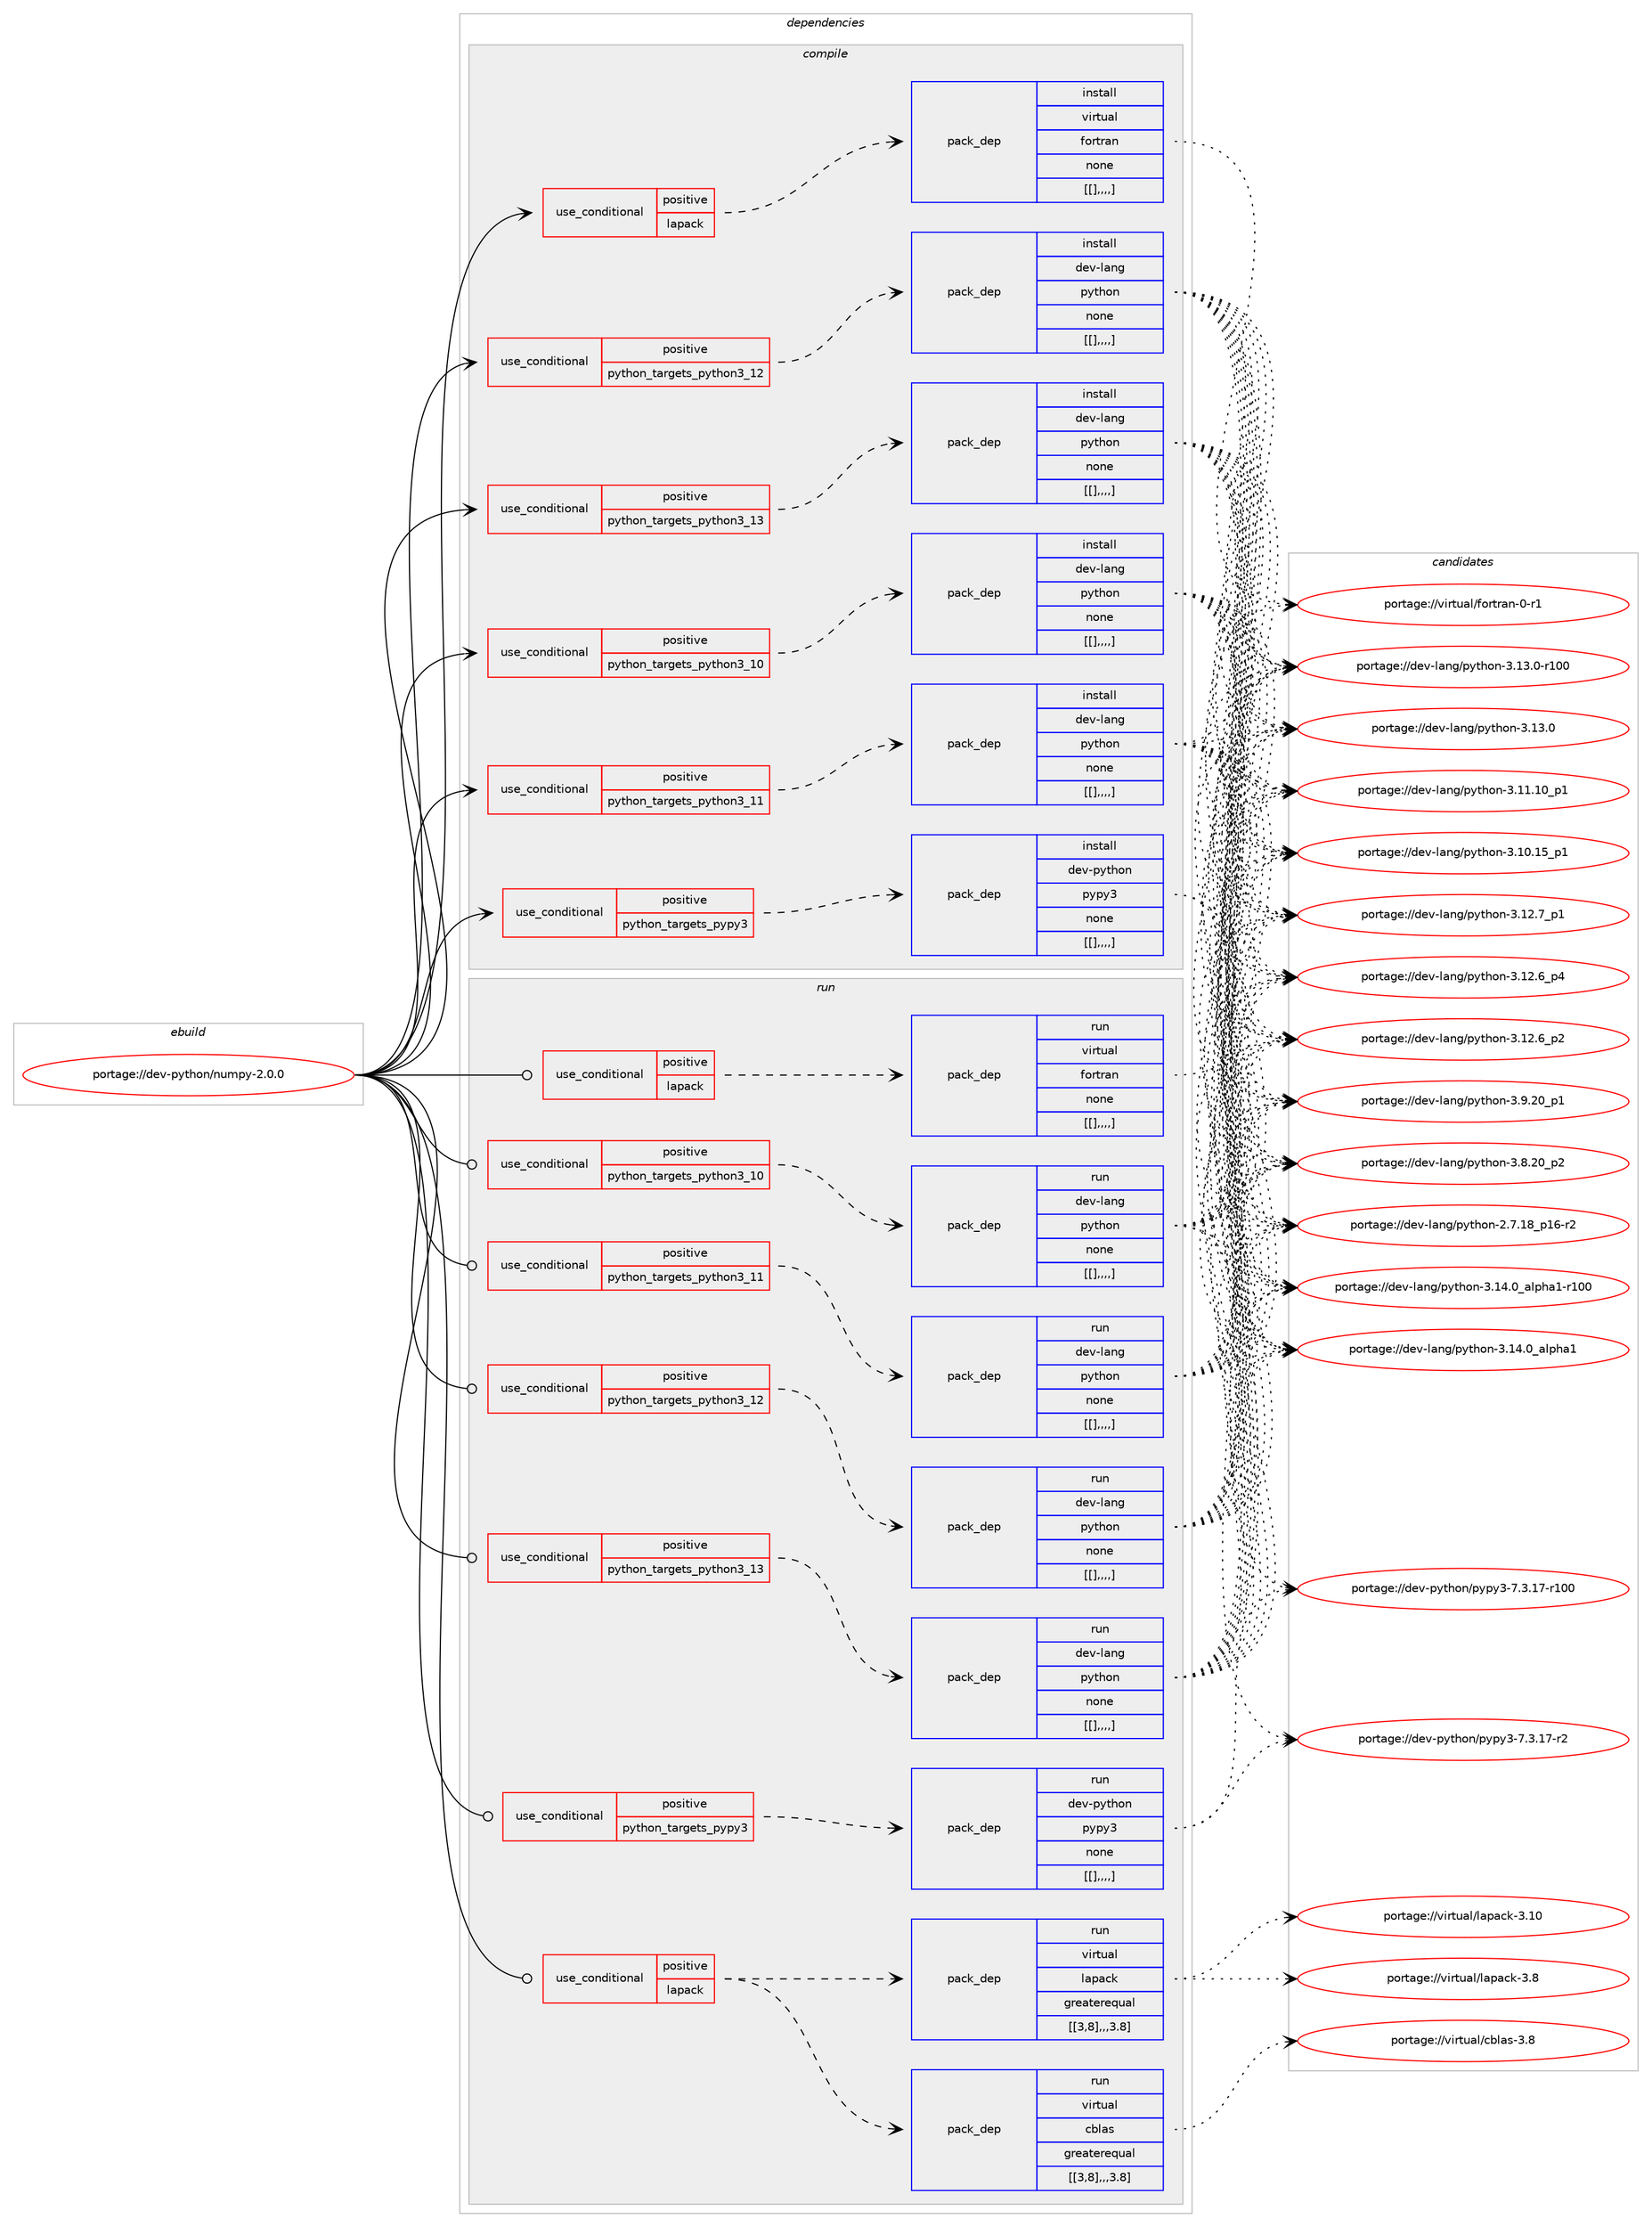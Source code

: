 digraph prolog {

# *************
# Graph options
# *************

newrank=true;
concentrate=true;
compound=true;
graph [rankdir=LR,fontname=Helvetica,fontsize=10,ranksep=1.5];#, ranksep=2.5, nodesep=0.2];
edge  [arrowhead=vee];
node  [fontname=Helvetica,fontsize=10];

# **********
# The ebuild
# **********

subgraph cluster_leftcol {
color=gray;
label=<<i>ebuild</i>>;
id [label="portage://dev-python/numpy-2.0.0", color=red, width=4, href="../dev-python/numpy-2.0.0.svg"];
}

# ****************
# The dependencies
# ****************

subgraph cluster_midcol {
color=gray;
label=<<i>dependencies</i>>;
subgraph cluster_compile {
fillcolor="#eeeeee";
style=filled;
label=<<i>compile</i>>;
subgraph cond37728 {
dependency158651 [label=<<TABLE BORDER="0" CELLBORDER="1" CELLSPACING="0" CELLPADDING="4"><TR><TD ROWSPAN="3" CELLPADDING="10">use_conditional</TD></TR><TR><TD>positive</TD></TR><TR><TD>lapack</TD></TR></TABLE>>, shape=none, color=red];
subgraph pack119614 {
dependency158653 [label=<<TABLE BORDER="0" CELLBORDER="1" CELLSPACING="0" CELLPADDING="4" WIDTH="220"><TR><TD ROWSPAN="6" CELLPADDING="30">pack_dep</TD></TR><TR><TD WIDTH="110">install</TD></TR><TR><TD>virtual</TD></TR><TR><TD>fortran</TD></TR><TR><TD>none</TD></TR><TR><TD>[[],,,,]</TD></TR></TABLE>>, shape=none, color=blue];
}
dependency158651:e -> dependency158653:w [weight=20,style="dashed",arrowhead="vee"];
}
id:e -> dependency158651:w [weight=20,style="solid",arrowhead="vee"];
subgraph cond37733 {
dependency158657 [label=<<TABLE BORDER="0" CELLBORDER="1" CELLSPACING="0" CELLPADDING="4"><TR><TD ROWSPAN="3" CELLPADDING="10">use_conditional</TD></TR><TR><TD>positive</TD></TR><TR><TD>python_targets_pypy3</TD></TR></TABLE>>, shape=none, color=red];
subgraph pack119637 {
dependency158731 [label=<<TABLE BORDER="0" CELLBORDER="1" CELLSPACING="0" CELLPADDING="4" WIDTH="220"><TR><TD ROWSPAN="6" CELLPADDING="30">pack_dep</TD></TR><TR><TD WIDTH="110">install</TD></TR><TR><TD>dev-python</TD></TR><TR><TD>pypy3</TD></TR><TR><TD>none</TD></TR><TR><TD>[[],,,,]</TD></TR></TABLE>>, shape=none, color=blue];
}
dependency158657:e -> dependency158731:w [weight=20,style="dashed",arrowhead="vee"];
}
id:e -> dependency158657:w [weight=20,style="solid",arrowhead="vee"];
subgraph cond37769 {
dependency158774 [label=<<TABLE BORDER="0" CELLBORDER="1" CELLSPACING="0" CELLPADDING="4"><TR><TD ROWSPAN="3" CELLPADDING="10">use_conditional</TD></TR><TR><TD>positive</TD></TR><TR><TD>python_targets_python3_10</TD></TR></TABLE>>, shape=none, color=red];
subgraph pack119705 {
dependency158824 [label=<<TABLE BORDER="0" CELLBORDER="1" CELLSPACING="0" CELLPADDING="4" WIDTH="220"><TR><TD ROWSPAN="6" CELLPADDING="30">pack_dep</TD></TR><TR><TD WIDTH="110">install</TD></TR><TR><TD>dev-lang</TD></TR><TR><TD>python</TD></TR><TR><TD>none</TD></TR><TR><TD>[[],,,,]</TD></TR></TABLE>>, shape=none, color=blue];
}
dependency158774:e -> dependency158824:w [weight=20,style="dashed",arrowhead="vee"];
}
id:e -> dependency158774:w [weight=20,style="solid",arrowhead="vee"];
subgraph cond37800 {
dependency158956 [label=<<TABLE BORDER="0" CELLBORDER="1" CELLSPACING="0" CELLPADDING="4"><TR><TD ROWSPAN="3" CELLPADDING="10">use_conditional</TD></TR><TR><TD>positive</TD></TR><TR><TD>python_targets_python3_11</TD></TR></TABLE>>, shape=none, color=red];
subgraph pack119818 {
dependency158985 [label=<<TABLE BORDER="0" CELLBORDER="1" CELLSPACING="0" CELLPADDING="4" WIDTH="220"><TR><TD ROWSPAN="6" CELLPADDING="30">pack_dep</TD></TR><TR><TD WIDTH="110">install</TD></TR><TR><TD>dev-lang</TD></TR><TR><TD>python</TD></TR><TR><TD>none</TD></TR><TR><TD>[[],,,,]</TD></TR></TABLE>>, shape=none, color=blue];
}
dependency158956:e -> dependency158985:w [weight=20,style="dashed",arrowhead="vee"];
}
id:e -> dependency158956:w [weight=20,style="solid",arrowhead="vee"];
subgraph cond37875 {
dependency159062 [label=<<TABLE BORDER="0" CELLBORDER="1" CELLSPACING="0" CELLPADDING="4"><TR><TD ROWSPAN="3" CELLPADDING="10">use_conditional</TD></TR><TR><TD>positive</TD></TR><TR><TD>python_targets_python3_12</TD></TR></TABLE>>, shape=none, color=red];
subgraph pack119909 {
dependency159125 [label=<<TABLE BORDER="0" CELLBORDER="1" CELLSPACING="0" CELLPADDING="4" WIDTH="220"><TR><TD ROWSPAN="6" CELLPADDING="30">pack_dep</TD></TR><TR><TD WIDTH="110">install</TD></TR><TR><TD>dev-lang</TD></TR><TR><TD>python</TD></TR><TR><TD>none</TD></TR><TR><TD>[[],,,,]</TD></TR></TABLE>>, shape=none, color=blue];
}
dependency159062:e -> dependency159125:w [weight=20,style="dashed",arrowhead="vee"];
}
id:e -> dependency159062:w [weight=20,style="solid",arrowhead="vee"];
subgraph cond37912 {
dependency159132 [label=<<TABLE BORDER="0" CELLBORDER="1" CELLSPACING="0" CELLPADDING="4"><TR><TD ROWSPAN="3" CELLPADDING="10">use_conditional</TD></TR><TR><TD>positive</TD></TR><TR><TD>python_targets_python3_13</TD></TR></TABLE>>, shape=none, color=red];
subgraph pack119916 {
dependency159133 [label=<<TABLE BORDER="0" CELLBORDER="1" CELLSPACING="0" CELLPADDING="4" WIDTH="220"><TR><TD ROWSPAN="6" CELLPADDING="30">pack_dep</TD></TR><TR><TD WIDTH="110">install</TD></TR><TR><TD>dev-lang</TD></TR><TR><TD>python</TD></TR><TR><TD>none</TD></TR><TR><TD>[[],,,,]</TD></TR></TABLE>>, shape=none, color=blue];
}
dependency159132:e -> dependency159133:w [weight=20,style="dashed",arrowhead="vee"];
}
id:e -> dependency159132:w [weight=20,style="solid",arrowhead="vee"];
}
subgraph cluster_compileandrun {
fillcolor="#eeeeee";
style=filled;
label=<<i>compile and run</i>>;
}
subgraph cluster_run {
fillcolor="#eeeeee";
style=filled;
label=<<i>run</i>>;
subgraph cond37915 {
dependency159156 [label=<<TABLE BORDER="0" CELLBORDER="1" CELLSPACING="0" CELLPADDING="4"><TR><TD ROWSPAN="3" CELLPADDING="10">use_conditional</TD></TR><TR><TD>positive</TD></TR><TR><TD>lapack</TD></TR></TABLE>>, shape=none, color=red];
subgraph pack119958 {
dependency159214 [label=<<TABLE BORDER="0" CELLBORDER="1" CELLSPACING="0" CELLPADDING="4" WIDTH="220"><TR><TD ROWSPAN="6" CELLPADDING="30">pack_dep</TD></TR><TR><TD WIDTH="110">run</TD></TR><TR><TD>virtual</TD></TR><TR><TD>cblas</TD></TR><TR><TD>greaterequal</TD></TR><TR><TD>[[3,8],,,3.8]</TD></TR></TABLE>>, shape=none, color=blue];
}
dependency159156:e -> dependency159214:w [weight=20,style="dashed",arrowhead="vee"];
subgraph pack119970 {
dependency159217 [label=<<TABLE BORDER="0" CELLBORDER="1" CELLSPACING="0" CELLPADDING="4" WIDTH="220"><TR><TD ROWSPAN="6" CELLPADDING="30">pack_dep</TD></TR><TR><TD WIDTH="110">run</TD></TR><TR><TD>virtual</TD></TR><TR><TD>lapack</TD></TR><TR><TD>greaterequal</TD></TR><TR><TD>[[3,8],,,3.8]</TD></TR></TABLE>>, shape=none, color=blue];
}
dependency159156:e -> dependency159217:w [weight=20,style="dashed",arrowhead="vee"];
}
id:e -> dependency159156:w [weight=20,style="solid",arrowhead="odot"];
subgraph cond37944 {
dependency159268 [label=<<TABLE BORDER="0" CELLBORDER="1" CELLSPACING="0" CELLPADDING="4"><TR><TD ROWSPAN="3" CELLPADDING="10">use_conditional</TD></TR><TR><TD>positive</TD></TR><TR><TD>lapack</TD></TR></TABLE>>, shape=none, color=red];
subgraph pack120003 {
dependency159283 [label=<<TABLE BORDER="0" CELLBORDER="1" CELLSPACING="0" CELLPADDING="4" WIDTH="220"><TR><TD ROWSPAN="6" CELLPADDING="30">pack_dep</TD></TR><TR><TD WIDTH="110">run</TD></TR><TR><TD>virtual</TD></TR><TR><TD>fortran</TD></TR><TR><TD>none</TD></TR><TR><TD>[[],,,,]</TD></TR></TABLE>>, shape=none, color=blue];
}
dependency159268:e -> dependency159283:w [weight=20,style="dashed",arrowhead="vee"];
}
id:e -> dependency159268:w [weight=20,style="solid",arrowhead="odot"];
subgraph cond37959 {
dependency159301 [label=<<TABLE BORDER="0" CELLBORDER="1" CELLSPACING="0" CELLPADDING="4"><TR><TD ROWSPAN="3" CELLPADDING="10">use_conditional</TD></TR><TR><TD>positive</TD></TR><TR><TD>python_targets_pypy3</TD></TR></TABLE>>, shape=none, color=red];
subgraph pack120045 {
dependency159347 [label=<<TABLE BORDER="0" CELLBORDER="1" CELLSPACING="0" CELLPADDING="4" WIDTH="220"><TR><TD ROWSPAN="6" CELLPADDING="30">pack_dep</TD></TR><TR><TD WIDTH="110">run</TD></TR><TR><TD>dev-python</TD></TR><TR><TD>pypy3</TD></TR><TR><TD>none</TD></TR><TR><TD>[[],,,,]</TD></TR></TABLE>>, shape=none, color=blue];
}
dependency159301:e -> dependency159347:w [weight=20,style="dashed",arrowhead="vee"];
}
id:e -> dependency159301:w [weight=20,style="solid",arrowhead="odot"];
subgraph cond37982 {
dependency159364 [label=<<TABLE BORDER="0" CELLBORDER="1" CELLSPACING="0" CELLPADDING="4"><TR><TD ROWSPAN="3" CELLPADDING="10">use_conditional</TD></TR><TR><TD>positive</TD></TR><TR><TD>python_targets_python3_10</TD></TR></TABLE>>, shape=none, color=red];
subgraph pack120065 {
dependency159395 [label=<<TABLE BORDER="0" CELLBORDER="1" CELLSPACING="0" CELLPADDING="4" WIDTH="220"><TR><TD ROWSPAN="6" CELLPADDING="30">pack_dep</TD></TR><TR><TD WIDTH="110">run</TD></TR><TR><TD>dev-lang</TD></TR><TR><TD>python</TD></TR><TR><TD>none</TD></TR><TR><TD>[[],,,,]</TD></TR></TABLE>>, shape=none, color=blue];
}
dependency159364:e -> dependency159395:w [weight=20,style="dashed",arrowhead="vee"];
}
id:e -> dependency159364:w [weight=20,style="solid",arrowhead="odot"];
subgraph cond38001 {
dependency159438 [label=<<TABLE BORDER="0" CELLBORDER="1" CELLSPACING="0" CELLPADDING="4"><TR><TD ROWSPAN="3" CELLPADDING="10">use_conditional</TD></TR><TR><TD>positive</TD></TR><TR><TD>python_targets_python3_11</TD></TR></TABLE>>, shape=none, color=red];
subgraph pack120107 {
dependency159494 [label=<<TABLE BORDER="0" CELLBORDER="1" CELLSPACING="0" CELLPADDING="4" WIDTH="220"><TR><TD ROWSPAN="6" CELLPADDING="30">pack_dep</TD></TR><TR><TD WIDTH="110">run</TD></TR><TR><TD>dev-lang</TD></TR><TR><TD>python</TD></TR><TR><TD>none</TD></TR><TR><TD>[[],,,,]</TD></TR></TABLE>>, shape=none, color=blue];
}
dependency159438:e -> dependency159494:w [weight=20,style="dashed",arrowhead="vee"];
}
id:e -> dependency159438:w [weight=20,style="solid",arrowhead="odot"];
subgraph cond38043 {
dependency159505 [label=<<TABLE BORDER="0" CELLBORDER="1" CELLSPACING="0" CELLPADDING="4"><TR><TD ROWSPAN="3" CELLPADDING="10">use_conditional</TD></TR><TR><TD>positive</TD></TR><TR><TD>python_targets_python3_12</TD></TR></TABLE>>, shape=none, color=red];
subgraph pack120165 {
dependency159533 [label=<<TABLE BORDER="0" CELLBORDER="1" CELLSPACING="0" CELLPADDING="4" WIDTH="220"><TR><TD ROWSPAN="6" CELLPADDING="30">pack_dep</TD></TR><TR><TD WIDTH="110">run</TD></TR><TR><TD>dev-lang</TD></TR><TR><TD>python</TD></TR><TR><TD>none</TD></TR><TR><TD>[[],,,,]</TD></TR></TABLE>>, shape=none, color=blue];
}
dependency159505:e -> dependency159533:w [weight=20,style="dashed",arrowhead="vee"];
}
id:e -> dependency159505:w [weight=20,style="solid",arrowhead="odot"];
subgraph cond38061 {
dependency159546 [label=<<TABLE BORDER="0" CELLBORDER="1" CELLSPACING="0" CELLPADDING="4"><TR><TD ROWSPAN="3" CELLPADDING="10">use_conditional</TD></TR><TR><TD>positive</TD></TR><TR><TD>python_targets_python3_13</TD></TR></TABLE>>, shape=none, color=red];
subgraph pack120195 {
dependency159582 [label=<<TABLE BORDER="0" CELLBORDER="1" CELLSPACING="0" CELLPADDING="4" WIDTH="220"><TR><TD ROWSPAN="6" CELLPADDING="30">pack_dep</TD></TR><TR><TD WIDTH="110">run</TD></TR><TR><TD>dev-lang</TD></TR><TR><TD>python</TD></TR><TR><TD>none</TD></TR><TR><TD>[[],,,,]</TD></TR></TABLE>>, shape=none, color=blue];
}
dependency159546:e -> dependency159582:w [weight=20,style="dashed",arrowhead="vee"];
}
id:e -> dependency159546:w [weight=20,style="solid",arrowhead="odot"];
}
}

# **************
# The candidates
# **************

subgraph cluster_choices {
rank=same;
color=gray;
label=<<i>candidates</i>>;

subgraph choice119872 {
color=black;
nodesep=1;
choice11810511411611797108471021111141161149711045484511449 [label="portage://virtual/fortran-0-r1", color=red, width=4,href="../virtual/fortran-0-r1.svg"];
dependency158653:e -> choice11810511411611797108471021111141161149711045484511449:w [style=dotted,weight="100"];
}
subgraph choice119896 {
color=black;
nodesep=1;
choice100101118451121211161041111104711212111212151455546514649554511450 [label="portage://dev-python/pypy3-7.3.17-r2", color=red, width=4,href="../dev-python/pypy3-7.3.17-r2.svg"];
choice1001011184511212111610411111047112121112121514555465146495545114494848 [label="portage://dev-python/pypy3-7.3.17-r100", color=red, width=4,href="../dev-python/pypy3-7.3.17-r100.svg"];
dependency158731:e -> choice100101118451121211161041111104711212111212151455546514649554511450:w [style=dotted,weight="100"];
dependency158731:e -> choice1001011184511212111610411111047112121112121514555465146495545114494848:w [style=dotted,weight="100"];
}
subgraph choice119909 {
color=black;
nodesep=1;
choice100101118451089711010347112121116104111110455146495246489597108112104974945114494848 [label="portage://dev-lang/python-3.14.0_alpha1-r100", color=red, width=4,href="../dev-lang/python-3.14.0_alpha1-r100.svg"];
choice1001011184510897110103471121211161041111104551464952464895971081121049749 [label="portage://dev-lang/python-3.14.0_alpha1", color=red, width=4,href="../dev-lang/python-3.14.0_alpha1.svg"];
choice1001011184510897110103471121211161041111104551464951464845114494848 [label="portage://dev-lang/python-3.13.0-r100", color=red, width=4,href="../dev-lang/python-3.13.0-r100.svg"];
choice10010111845108971101034711212111610411111045514649514648 [label="portage://dev-lang/python-3.13.0", color=red, width=4,href="../dev-lang/python-3.13.0.svg"];
choice100101118451089711010347112121116104111110455146495046559511249 [label="portage://dev-lang/python-3.12.7_p1", color=red, width=4,href="../dev-lang/python-3.12.7_p1.svg"];
choice100101118451089711010347112121116104111110455146495046549511252 [label="portage://dev-lang/python-3.12.6_p4", color=red, width=4,href="../dev-lang/python-3.12.6_p4.svg"];
choice100101118451089711010347112121116104111110455146495046549511250 [label="portage://dev-lang/python-3.12.6_p2", color=red, width=4,href="../dev-lang/python-3.12.6_p2.svg"];
choice10010111845108971101034711212111610411111045514649494649489511249 [label="portage://dev-lang/python-3.11.10_p1", color=red, width=4,href="../dev-lang/python-3.11.10_p1.svg"];
choice10010111845108971101034711212111610411111045514649484649539511249 [label="portage://dev-lang/python-3.10.15_p1", color=red, width=4,href="../dev-lang/python-3.10.15_p1.svg"];
choice100101118451089711010347112121116104111110455146574650489511249 [label="portage://dev-lang/python-3.9.20_p1", color=red, width=4,href="../dev-lang/python-3.9.20_p1.svg"];
choice100101118451089711010347112121116104111110455146564650489511250 [label="portage://dev-lang/python-3.8.20_p2", color=red, width=4,href="../dev-lang/python-3.8.20_p2.svg"];
choice100101118451089711010347112121116104111110455046554649569511249544511450 [label="portage://dev-lang/python-2.7.18_p16-r2", color=red, width=4,href="../dev-lang/python-2.7.18_p16-r2.svg"];
dependency158824:e -> choice100101118451089711010347112121116104111110455146495246489597108112104974945114494848:w [style=dotted,weight="100"];
dependency158824:e -> choice1001011184510897110103471121211161041111104551464952464895971081121049749:w [style=dotted,weight="100"];
dependency158824:e -> choice1001011184510897110103471121211161041111104551464951464845114494848:w [style=dotted,weight="100"];
dependency158824:e -> choice10010111845108971101034711212111610411111045514649514648:w [style=dotted,weight="100"];
dependency158824:e -> choice100101118451089711010347112121116104111110455146495046559511249:w [style=dotted,weight="100"];
dependency158824:e -> choice100101118451089711010347112121116104111110455146495046549511252:w [style=dotted,weight="100"];
dependency158824:e -> choice100101118451089711010347112121116104111110455146495046549511250:w [style=dotted,weight="100"];
dependency158824:e -> choice10010111845108971101034711212111610411111045514649494649489511249:w [style=dotted,weight="100"];
dependency158824:e -> choice10010111845108971101034711212111610411111045514649484649539511249:w [style=dotted,weight="100"];
dependency158824:e -> choice100101118451089711010347112121116104111110455146574650489511249:w [style=dotted,weight="100"];
dependency158824:e -> choice100101118451089711010347112121116104111110455146564650489511250:w [style=dotted,weight="100"];
dependency158824:e -> choice100101118451089711010347112121116104111110455046554649569511249544511450:w [style=dotted,weight="100"];
}
subgraph choice119917 {
color=black;
nodesep=1;
choice100101118451089711010347112121116104111110455146495246489597108112104974945114494848 [label="portage://dev-lang/python-3.14.0_alpha1-r100", color=red, width=4,href="../dev-lang/python-3.14.0_alpha1-r100.svg"];
choice1001011184510897110103471121211161041111104551464952464895971081121049749 [label="portage://dev-lang/python-3.14.0_alpha1", color=red, width=4,href="../dev-lang/python-3.14.0_alpha1.svg"];
choice1001011184510897110103471121211161041111104551464951464845114494848 [label="portage://dev-lang/python-3.13.0-r100", color=red, width=4,href="../dev-lang/python-3.13.0-r100.svg"];
choice10010111845108971101034711212111610411111045514649514648 [label="portage://dev-lang/python-3.13.0", color=red, width=4,href="../dev-lang/python-3.13.0.svg"];
choice100101118451089711010347112121116104111110455146495046559511249 [label="portage://dev-lang/python-3.12.7_p1", color=red, width=4,href="../dev-lang/python-3.12.7_p1.svg"];
choice100101118451089711010347112121116104111110455146495046549511252 [label="portage://dev-lang/python-3.12.6_p4", color=red, width=4,href="../dev-lang/python-3.12.6_p4.svg"];
choice100101118451089711010347112121116104111110455146495046549511250 [label="portage://dev-lang/python-3.12.6_p2", color=red, width=4,href="../dev-lang/python-3.12.6_p2.svg"];
choice10010111845108971101034711212111610411111045514649494649489511249 [label="portage://dev-lang/python-3.11.10_p1", color=red, width=4,href="../dev-lang/python-3.11.10_p1.svg"];
choice10010111845108971101034711212111610411111045514649484649539511249 [label="portage://dev-lang/python-3.10.15_p1", color=red, width=4,href="../dev-lang/python-3.10.15_p1.svg"];
choice100101118451089711010347112121116104111110455146574650489511249 [label="portage://dev-lang/python-3.9.20_p1", color=red, width=4,href="../dev-lang/python-3.9.20_p1.svg"];
choice100101118451089711010347112121116104111110455146564650489511250 [label="portage://dev-lang/python-3.8.20_p2", color=red, width=4,href="../dev-lang/python-3.8.20_p2.svg"];
choice100101118451089711010347112121116104111110455046554649569511249544511450 [label="portage://dev-lang/python-2.7.18_p16-r2", color=red, width=4,href="../dev-lang/python-2.7.18_p16-r2.svg"];
dependency158985:e -> choice100101118451089711010347112121116104111110455146495246489597108112104974945114494848:w [style=dotted,weight="100"];
dependency158985:e -> choice1001011184510897110103471121211161041111104551464952464895971081121049749:w [style=dotted,weight="100"];
dependency158985:e -> choice1001011184510897110103471121211161041111104551464951464845114494848:w [style=dotted,weight="100"];
dependency158985:e -> choice10010111845108971101034711212111610411111045514649514648:w [style=dotted,weight="100"];
dependency158985:e -> choice100101118451089711010347112121116104111110455146495046559511249:w [style=dotted,weight="100"];
dependency158985:e -> choice100101118451089711010347112121116104111110455146495046549511252:w [style=dotted,weight="100"];
dependency158985:e -> choice100101118451089711010347112121116104111110455146495046549511250:w [style=dotted,weight="100"];
dependency158985:e -> choice10010111845108971101034711212111610411111045514649494649489511249:w [style=dotted,weight="100"];
dependency158985:e -> choice10010111845108971101034711212111610411111045514649484649539511249:w [style=dotted,weight="100"];
dependency158985:e -> choice100101118451089711010347112121116104111110455146574650489511249:w [style=dotted,weight="100"];
dependency158985:e -> choice100101118451089711010347112121116104111110455146564650489511250:w [style=dotted,weight="100"];
dependency158985:e -> choice100101118451089711010347112121116104111110455046554649569511249544511450:w [style=dotted,weight="100"];
}
subgraph choice119927 {
color=black;
nodesep=1;
choice100101118451089711010347112121116104111110455146495246489597108112104974945114494848 [label="portage://dev-lang/python-3.14.0_alpha1-r100", color=red, width=4,href="../dev-lang/python-3.14.0_alpha1-r100.svg"];
choice1001011184510897110103471121211161041111104551464952464895971081121049749 [label="portage://dev-lang/python-3.14.0_alpha1", color=red, width=4,href="../dev-lang/python-3.14.0_alpha1.svg"];
choice1001011184510897110103471121211161041111104551464951464845114494848 [label="portage://dev-lang/python-3.13.0-r100", color=red, width=4,href="../dev-lang/python-3.13.0-r100.svg"];
choice10010111845108971101034711212111610411111045514649514648 [label="portage://dev-lang/python-3.13.0", color=red, width=4,href="../dev-lang/python-3.13.0.svg"];
choice100101118451089711010347112121116104111110455146495046559511249 [label="portage://dev-lang/python-3.12.7_p1", color=red, width=4,href="../dev-lang/python-3.12.7_p1.svg"];
choice100101118451089711010347112121116104111110455146495046549511252 [label="portage://dev-lang/python-3.12.6_p4", color=red, width=4,href="../dev-lang/python-3.12.6_p4.svg"];
choice100101118451089711010347112121116104111110455146495046549511250 [label="portage://dev-lang/python-3.12.6_p2", color=red, width=4,href="../dev-lang/python-3.12.6_p2.svg"];
choice10010111845108971101034711212111610411111045514649494649489511249 [label="portage://dev-lang/python-3.11.10_p1", color=red, width=4,href="../dev-lang/python-3.11.10_p1.svg"];
choice10010111845108971101034711212111610411111045514649484649539511249 [label="portage://dev-lang/python-3.10.15_p1", color=red, width=4,href="../dev-lang/python-3.10.15_p1.svg"];
choice100101118451089711010347112121116104111110455146574650489511249 [label="portage://dev-lang/python-3.9.20_p1", color=red, width=4,href="../dev-lang/python-3.9.20_p1.svg"];
choice100101118451089711010347112121116104111110455146564650489511250 [label="portage://dev-lang/python-3.8.20_p2", color=red, width=4,href="../dev-lang/python-3.8.20_p2.svg"];
choice100101118451089711010347112121116104111110455046554649569511249544511450 [label="portage://dev-lang/python-2.7.18_p16-r2", color=red, width=4,href="../dev-lang/python-2.7.18_p16-r2.svg"];
dependency159125:e -> choice100101118451089711010347112121116104111110455146495246489597108112104974945114494848:w [style=dotted,weight="100"];
dependency159125:e -> choice1001011184510897110103471121211161041111104551464952464895971081121049749:w [style=dotted,weight="100"];
dependency159125:e -> choice1001011184510897110103471121211161041111104551464951464845114494848:w [style=dotted,weight="100"];
dependency159125:e -> choice10010111845108971101034711212111610411111045514649514648:w [style=dotted,weight="100"];
dependency159125:e -> choice100101118451089711010347112121116104111110455146495046559511249:w [style=dotted,weight="100"];
dependency159125:e -> choice100101118451089711010347112121116104111110455146495046549511252:w [style=dotted,weight="100"];
dependency159125:e -> choice100101118451089711010347112121116104111110455146495046549511250:w [style=dotted,weight="100"];
dependency159125:e -> choice10010111845108971101034711212111610411111045514649494649489511249:w [style=dotted,weight="100"];
dependency159125:e -> choice10010111845108971101034711212111610411111045514649484649539511249:w [style=dotted,weight="100"];
dependency159125:e -> choice100101118451089711010347112121116104111110455146574650489511249:w [style=dotted,weight="100"];
dependency159125:e -> choice100101118451089711010347112121116104111110455146564650489511250:w [style=dotted,weight="100"];
dependency159125:e -> choice100101118451089711010347112121116104111110455046554649569511249544511450:w [style=dotted,weight="100"];
}
subgraph choice119937 {
color=black;
nodesep=1;
choice100101118451089711010347112121116104111110455146495246489597108112104974945114494848 [label="portage://dev-lang/python-3.14.0_alpha1-r100", color=red, width=4,href="../dev-lang/python-3.14.0_alpha1-r100.svg"];
choice1001011184510897110103471121211161041111104551464952464895971081121049749 [label="portage://dev-lang/python-3.14.0_alpha1", color=red, width=4,href="../dev-lang/python-3.14.0_alpha1.svg"];
choice1001011184510897110103471121211161041111104551464951464845114494848 [label="portage://dev-lang/python-3.13.0-r100", color=red, width=4,href="../dev-lang/python-3.13.0-r100.svg"];
choice10010111845108971101034711212111610411111045514649514648 [label="portage://dev-lang/python-3.13.0", color=red, width=4,href="../dev-lang/python-3.13.0.svg"];
choice100101118451089711010347112121116104111110455146495046559511249 [label="portage://dev-lang/python-3.12.7_p1", color=red, width=4,href="../dev-lang/python-3.12.7_p1.svg"];
choice100101118451089711010347112121116104111110455146495046549511252 [label="portage://dev-lang/python-3.12.6_p4", color=red, width=4,href="../dev-lang/python-3.12.6_p4.svg"];
choice100101118451089711010347112121116104111110455146495046549511250 [label="portage://dev-lang/python-3.12.6_p2", color=red, width=4,href="../dev-lang/python-3.12.6_p2.svg"];
choice10010111845108971101034711212111610411111045514649494649489511249 [label="portage://dev-lang/python-3.11.10_p1", color=red, width=4,href="../dev-lang/python-3.11.10_p1.svg"];
choice10010111845108971101034711212111610411111045514649484649539511249 [label="portage://dev-lang/python-3.10.15_p1", color=red, width=4,href="../dev-lang/python-3.10.15_p1.svg"];
choice100101118451089711010347112121116104111110455146574650489511249 [label="portage://dev-lang/python-3.9.20_p1", color=red, width=4,href="../dev-lang/python-3.9.20_p1.svg"];
choice100101118451089711010347112121116104111110455146564650489511250 [label="portage://dev-lang/python-3.8.20_p2", color=red, width=4,href="../dev-lang/python-3.8.20_p2.svg"];
choice100101118451089711010347112121116104111110455046554649569511249544511450 [label="portage://dev-lang/python-2.7.18_p16-r2", color=red, width=4,href="../dev-lang/python-2.7.18_p16-r2.svg"];
dependency159133:e -> choice100101118451089711010347112121116104111110455146495246489597108112104974945114494848:w [style=dotted,weight="100"];
dependency159133:e -> choice1001011184510897110103471121211161041111104551464952464895971081121049749:w [style=dotted,weight="100"];
dependency159133:e -> choice1001011184510897110103471121211161041111104551464951464845114494848:w [style=dotted,weight="100"];
dependency159133:e -> choice10010111845108971101034711212111610411111045514649514648:w [style=dotted,weight="100"];
dependency159133:e -> choice100101118451089711010347112121116104111110455146495046559511249:w [style=dotted,weight="100"];
dependency159133:e -> choice100101118451089711010347112121116104111110455146495046549511252:w [style=dotted,weight="100"];
dependency159133:e -> choice100101118451089711010347112121116104111110455146495046549511250:w [style=dotted,weight="100"];
dependency159133:e -> choice10010111845108971101034711212111610411111045514649494649489511249:w [style=dotted,weight="100"];
dependency159133:e -> choice10010111845108971101034711212111610411111045514649484649539511249:w [style=dotted,weight="100"];
dependency159133:e -> choice100101118451089711010347112121116104111110455146574650489511249:w [style=dotted,weight="100"];
dependency159133:e -> choice100101118451089711010347112121116104111110455146564650489511250:w [style=dotted,weight="100"];
dependency159133:e -> choice100101118451089711010347112121116104111110455046554649569511249544511450:w [style=dotted,weight="100"];
}
subgraph choice119949 {
color=black;
nodesep=1;
choice118105114116117971084799981089711545514656 [label="portage://virtual/cblas-3.8", color=red, width=4,href="../virtual/cblas-3.8.svg"];
dependency159214:e -> choice118105114116117971084799981089711545514656:w [style=dotted,weight="100"];
}
subgraph choice119983 {
color=black;
nodesep=1;
choice11810511411611797108471089711297991074551464948 [label="portage://virtual/lapack-3.10", color=red, width=4,href="../virtual/lapack-3.10.svg"];
choice118105114116117971084710897112979910745514656 [label="portage://virtual/lapack-3.8", color=red, width=4,href="../virtual/lapack-3.8.svg"];
dependency159217:e -> choice11810511411611797108471089711297991074551464948:w [style=dotted,weight="100"];
dependency159217:e -> choice118105114116117971084710897112979910745514656:w [style=dotted,weight="100"];
}
subgraph choice119994 {
color=black;
nodesep=1;
choice11810511411611797108471021111141161149711045484511449 [label="portage://virtual/fortran-0-r1", color=red, width=4,href="../virtual/fortran-0-r1.svg"];
dependency159283:e -> choice11810511411611797108471021111141161149711045484511449:w [style=dotted,weight="100"];
}
subgraph choice120024 {
color=black;
nodesep=1;
choice100101118451121211161041111104711212111212151455546514649554511450 [label="portage://dev-python/pypy3-7.3.17-r2", color=red, width=4,href="../dev-python/pypy3-7.3.17-r2.svg"];
choice1001011184511212111610411111047112121112121514555465146495545114494848 [label="portage://dev-python/pypy3-7.3.17-r100", color=red, width=4,href="../dev-python/pypy3-7.3.17-r100.svg"];
dependency159347:e -> choice100101118451121211161041111104711212111212151455546514649554511450:w [style=dotted,weight="100"];
dependency159347:e -> choice1001011184511212111610411111047112121112121514555465146495545114494848:w [style=dotted,weight="100"];
}
subgraph choice120038 {
color=black;
nodesep=1;
choice100101118451089711010347112121116104111110455146495246489597108112104974945114494848 [label="portage://dev-lang/python-3.14.0_alpha1-r100", color=red, width=4,href="../dev-lang/python-3.14.0_alpha1-r100.svg"];
choice1001011184510897110103471121211161041111104551464952464895971081121049749 [label="portage://dev-lang/python-3.14.0_alpha1", color=red, width=4,href="../dev-lang/python-3.14.0_alpha1.svg"];
choice1001011184510897110103471121211161041111104551464951464845114494848 [label="portage://dev-lang/python-3.13.0-r100", color=red, width=4,href="../dev-lang/python-3.13.0-r100.svg"];
choice10010111845108971101034711212111610411111045514649514648 [label="portage://dev-lang/python-3.13.0", color=red, width=4,href="../dev-lang/python-3.13.0.svg"];
choice100101118451089711010347112121116104111110455146495046559511249 [label="portage://dev-lang/python-3.12.7_p1", color=red, width=4,href="../dev-lang/python-3.12.7_p1.svg"];
choice100101118451089711010347112121116104111110455146495046549511252 [label="portage://dev-lang/python-3.12.6_p4", color=red, width=4,href="../dev-lang/python-3.12.6_p4.svg"];
choice100101118451089711010347112121116104111110455146495046549511250 [label="portage://dev-lang/python-3.12.6_p2", color=red, width=4,href="../dev-lang/python-3.12.6_p2.svg"];
choice10010111845108971101034711212111610411111045514649494649489511249 [label="portage://dev-lang/python-3.11.10_p1", color=red, width=4,href="../dev-lang/python-3.11.10_p1.svg"];
choice10010111845108971101034711212111610411111045514649484649539511249 [label="portage://dev-lang/python-3.10.15_p1", color=red, width=4,href="../dev-lang/python-3.10.15_p1.svg"];
choice100101118451089711010347112121116104111110455146574650489511249 [label="portage://dev-lang/python-3.9.20_p1", color=red, width=4,href="../dev-lang/python-3.9.20_p1.svg"];
choice100101118451089711010347112121116104111110455146564650489511250 [label="portage://dev-lang/python-3.8.20_p2", color=red, width=4,href="../dev-lang/python-3.8.20_p2.svg"];
choice100101118451089711010347112121116104111110455046554649569511249544511450 [label="portage://dev-lang/python-2.7.18_p16-r2", color=red, width=4,href="../dev-lang/python-2.7.18_p16-r2.svg"];
dependency159395:e -> choice100101118451089711010347112121116104111110455146495246489597108112104974945114494848:w [style=dotted,weight="100"];
dependency159395:e -> choice1001011184510897110103471121211161041111104551464952464895971081121049749:w [style=dotted,weight="100"];
dependency159395:e -> choice1001011184510897110103471121211161041111104551464951464845114494848:w [style=dotted,weight="100"];
dependency159395:e -> choice10010111845108971101034711212111610411111045514649514648:w [style=dotted,weight="100"];
dependency159395:e -> choice100101118451089711010347112121116104111110455146495046559511249:w [style=dotted,weight="100"];
dependency159395:e -> choice100101118451089711010347112121116104111110455146495046549511252:w [style=dotted,weight="100"];
dependency159395:e -> choice100101118451089711010347112121116104111110455146495046549511250:w [style=dotted,weight="100"];
dependency159395:e -> choice10010111845108971101034711212111610411111045514649494649489511249:w [style=dotted,weight="100"];
dependency159395:e -> choice10010111845108971101034711212111610411111045514649484649539511249:w [style=dotted,weight="100"];
dependency159395:e -> choice100101118451089711010347112121116104111110455146574650489511249:w [style=dotted,weight="100"];
dependency159395:e -> choice100101118451089711010347112121116104111110455146564650489511250:w [style=dotted,weight="100"];
dependency159395:e -> choice100101118451089711010347112121116104111110455046554649569511249544511450:w [style=dotted,weight="100"];
}
subgraph choice120051 {
color=black;
nodesep=1;
choice100101118451089711010347112121116104111110455146495246489597108112104974945114494848 [label="portage://dev-lang/python-3.14.0_alpha1-r100", color=red, width=4,href="../dev-lang/python-3.14.0_alpha1-r100.svg"];
choice1001011184510897110103471121211161041111104551464952464895971081121049749 [label="portage://dev-lang/python-3.14.0_alpha1", color=red, width=4,href="../dev-lang/python-3.14.0_alpha1.svg"];
choice1001011184510897110103471121211161041111104551464951464845114494848 [label="portage://dev-lang/python-3.13.0-r100", color=red, width=4,href="../dev-lang/python-3.13.0-r100.svg"];
choice10010111845108971101034711212111610411111045514649514648 [label="portage://dev-lang/python-3.13.0", color=red, width=4,href="../dev-lang/python-3.13.0.svg"];
choice100101118451089711010347112121116104111110455146495046559511249 [label="portage://dev-lang/python-3.12.7_p1", color=red, width=4,href="../dev-lang/python-3.12.7_p1.svg"];
choice100101118451089711010347112121116104111110455146495046549511252 [label="portage://dev-lang/python-3.12.6_p4", color=red, width=4,href="../dev-lang/python-3.12.6_p4.svg"];
choice100101118451089711010347112121116104111110455146495046549511250 [label="portage://dev-lang/python-3.12.6_p2", color=red, width=4,href="../dev-lang/python-3.12.6_p2.svg"];
choice10010111845108971101034711212111610411111045514649494649489511249 [label="portage://dev-lang/python-3.11.10_p1", color=red, width=4,href="../dev-lang/python-3.11.10_p1.svg"];
choice10010111845108971101034711212111610411111045514649484649539511249 [label="portage://dev-lang/python-3.10.15_p1", color=red, width=4,href="../dev-lang/python-3.10.15_p1.svg"];
choice100101118451089711010347112121116104111110455146574650489511249 [label="portage://dev-lang/python-3.9.20_p1", color=red, width=4,href="../dev-lang/python-3.9.20_p1.svg"];
choice100101118451089711010347112121116104111110455146564650489511250 [label="portage://dev-lang/python-3.8.20_p2", color=red, width=4,href="../dev-lang/python-3.8.20_p2.svg"];
choice100101118451089711010347112121116104111110455046554649569511249544511450 [label="portage://dev-lang/python-2.7.18_p16-r2", color=red, width=4,href="../dev-lang/python-2.7.18_p16-r2.svg"];
dependency159494:e -> choice100101118451089711010347112121116104111110455146495246489597108112104974945114494848:w [style=dotted,weight="100"];
dependency159494:e -> choice1001011184510897110103471121211161041111104551464952464895971081121049749:w [style=dotted,weight="100"];
dependency159494:e -> choice1001011184510897110103471121211161041111104551464951464845114494848:w [style=dotted,weight="100"];
dependency159494:e -> choice10010111845108971101034711212111610411111045514649514648:w [style=dotted,weight="100"];
dependency159494:e -> choice100101118451089711010347112121116104111110455146495046559511249:w [style=dotted,weight="100"];
dependency159494:e -> choice100101118451089711010347112121116104111110455146495046549511252:w [style=dotted,weight="100"];
dependency159494:e -> choice100101118451089711010347112121116104111110455146495046549511250:w [style=dotted,weight="100"];
dependency159494:e -> choice10010111845108971101034711212111610411111045514649494649489511249:w [style=dotted,weight="100"];
dependency159494:e -> choice10010111845108971101034711212111610411111045514649484649539511249:w [style=dotted,weight="100"];
dependency159494:e -> choice100101118451089711010347112121116104111110455146574650489511249:w [style=dotted,weight="100"];
dependency159494:e -> choice100101118451089711010347112121116104111110455146564650489511250:w [style=dotted,weight="100"];
dependency159494:e -> choice100101118451089711010347112121116104111110455046554649569511249544511450:w [style=dotted,weight="100"];
}
subgraph choice120061 {
color=black;
nodesep=1;
choice100101118451089711010347112121116104111110455146495246489597108112104974945114494848 [label="portage://dev-lang/python-3.14.0_alpha1-r100", color=red, width=4,href="../dev-lang/python-3.14.0_alpha1-r100.svg"];
choice1001011184510897110103471121211161041111104551464952464895971081121049749 [label="portage://dev-lang/python-3.14.0_alpha1", color=red, width=4,href="../dev-lang/python-3.14.0_alpha1.svg"];
choice1001011184510897110103471121211161041111104551464951464845114494848 [label="portage://dev-lang/python-3.13.0-r100", color=red, width=4,href="../dev-lang/python-3.13.0-r100.svg"];
choice10010111845108971101034711212111610411111045514649514648 [label="portage://dev-lang/python-3.13.0", color=red, width=4,href="../dev-lang/python-3.13.0.svg"];
choice100101118451089711010347112121116104111110455146495046559511249 [label="portage://dev-lang/python-3.12.7_p1", color=red, width=4,href="../dev-lang/python-3.12.7_p1.svg"];
choice100101118451089711010347112121116104111110455146495046549511252 [label="portage://dev-lang/python-3.12.6_p4", color=red, width=4,href="../dev-lang/python-3.12.6_p4.svg"];
choice100101118451089711010347112121116104111110455146495046549511250 [label="portage://dev-lang/python-3.12.6_p2", color=red, width=4,href="../dev-lang/python-3.12.6_p2.svg"];
choice10010111845108971101034711212111610411111045514649494649489511249 [label="portage://dev-lang/python-3.11.10_p1", color=red, width=4,href="../dev-lang/python-3.11.10_p1.svg"];
choice10010111845108971101034711212111610411111045514649484649539511249 [label="portage://dev-lang/python-3.10.15_p1", color=red, width=4,href="../dev-lang/python-3.10.15_p1.svg"];
choice100101118451089711010347112121116104111110455146574650489511249 [label="portage://dev-lang/python-3.9.20_p1", color=red, width=4,href="../dev-lang/python-3.9.20_p1.svg"];
choice100101118451089711010347112121116104111110455146564650489511250 [label="portage://dev-lang/python-3.8.20_p2", color=red, width=4,href="../dev-lang/python-3.8.20_p2.svg"];
choice100101118451089711010347112121116104111110455046554649569511249544511450 [label="portage://dev-lang/python-2.7.18_p16-r2", color=red, width=4,href="../dev-lang/python-2.7.18_p16-r2.svg"];
dependency159533:e -> choice100101118451089711010347112121116104111110455146495246489597108112104974945114494848:w [style=dotted,weight="100"];
dependency159533:e -> choice1001011184510897110103471121211161041111104551464952464895971081121049749:w [style=dotted,weight="100"];
dependency159533:e -> choice1001011184510897110103471121211161041111104551464951464845114494848:w [style=dotted,weight="100"];
dependency159533:e -> choice10010111845108971101034711212111610411111045514649514648:w [style=dotted,weight="100"];
dependency159533:e -> choice100101118451089711010347112121116104111110455146495046559511249:w [style=dotted,weight="100"];
dependency159533:e -> choice100101118451089711010347112121116104111110455146495046549511252:w [style=dotted,weight="100"];
dependency159533:e -> choice100101118451089711010347112121116104111110455146495046549511250:w [style=dotted,weight="100"];
dependency159533:e -> choice10010111845108971101034711212111610411111045514649494649489511249:w [style=dotted,weight="100"];
dependency159533:e -> choice10010111845108971101034711212111610411111045514649484649539511249:w [style=dotted,weight="100"];
dependency159533:e -> choice100101118451089711010347112121116104111110455146574650489511249:w [style=dotted,weight="100"];
dependency159533:e -> choice100101118451089711010347112121116104111110455146564650489511250:w [style=dotted,weight="100"];
dependency159533:e -> choice100101118451089711010347112121116104111110455046554649569511249544511450:w [style=dotted,weight="100"];
}
subgraph choice120104 {
color=black;
nodesep=1;
choice100101118451089711010347112121116104111110455146495246489597108112104974945114494848 [label="portage://dev-lang/python-3.14.0_alpha1-r100", color=red, width=4,href="../dev-lang/python-3.14.0_alpha1-r100.svg"];
choice1001011184510897110103471121211161041111104551464952464895971081121049749 [label="portage://dev-lang/python-3.14.0_alpha1", color=red, width=4,href="../dev-lang/python-3.14.0_alpha1.svg"];
choice1001011184510897110103471121211161041111104551464951464845114494848 [label="portage://dev-lang/python-3.13.0-r100", color=red, width=4,href="../dev-lang/python-3.13.0-r100.svg"];
choice10010111845108971101034711212111610411111045514649514648 [label="portage://dev-lang/python-3.13.0", color=red, width=4,href="../dev-lang/python-3.13.0.svg"];
choice100101118451089711010347112121116104111110455146495046559511249 [label="portage://dev-lang/python-3.12.7_p1", color=red, width=4,href="../dev-lang/python-3.12.7_p1.svg"];
choice100101118451089711010347112121116104111110455146495046549511252 [label="portage://dev-lang/python-3.12.6_p4", color=red, width=4,href="../dev-lang/python-3.12.6_p4.svg"];
choice100101118451089711010347112121116104111110455146495046549511250 [label="portage://dev-lang/python-3.12.6_p2", color=red, width=4,href="../dev-lang/python-3.12.6_p2.svg"];
choice10010111845108971101034711212111610411111045514649494649489511249 [label="portage://dev-lang/python-3.11.10_p1", color=red, width=4,href="../dev-lang/python-3.11.10_p1.svg"];
choice10010111845108971101034711212111610411111045514649484649539511249 [label="portage://dev-lang/python-3.10.15_p1", color=red, width=4,href="../dev-lang/python-3.10.15_p1.svg"];
choice100101118451089711010347112121116104111110455146574650489511249 [label="portage://dev-lang/python-3.9.20_p1", color=red, width=4,href="../dev-lang/python-3.9.20_p1.svg"];
choice100101118451089711010347112121116104111110455146564650489511250 [label="portage://dev-lang/python-3.8.20_p2", color=red, width=4,href="../dev-lang/python-3.8.20_p2.svg"];
choice100101118451089711010347112121116104111110455046554649569511249544511450 [label="portage://dev-lang/python-2.7.18_p16-r2", color=red, width=4,href="../dev-lang/python-2.7.18_p16-r2.svg"];
dependency159582:e -> choice100101118451089711010347112121116104111110455146495246489597108112104974945114494848:w [style=dotted,weight="100"];
dependency159582:e -> choice1001011184510897110103471121211161041111104551464952464895971081121049749:w [style=dotted,weight="100"];
dependency159582:e -> choice1001011184510897110103471121211161041111104551464951464845114494848:w [style=dotted,weight="100"];
dependency159582:e -> choice10010111845108971101034711212111610411111045514649514648:w [style=dotted,weight="100"];
dependency159582:e -> choice100101118451089711010347112121116104111110455146495046559511249:w [style=dotted,weight="100"];
dependency159582:e -> choice100101118451089711010347112121116104111110455146495046549511252:w [style=dotted,weight="100"];
dependency159582:e -> choice100101118451089711010347112121116104111110455146495046549511250:w [style=dotted,weight="100"];
dependency159582:e -> choice10010111845108971101034711212111610411111045514649494649489511249:w [style=dotted,weight="100"];
dependency159582:e -> choice10010111845108971101034711212111610411111045514649484649539511249:w [style=dotted,weight="100"];
dependency159582:e -> choice100101118451089711010347112121116104111110455146574650489511249:w [style=dotted,weight="100"];
dependency159582:e -> choice100101118451089711010347112121116104111110455146564650489511250:w [style=dotted,weight="100"];
dependency159582:e -> choice100101118451089711010347112121116104111110455046554649569511249544511450:w [style=dotted,weight="100"];
}
}

}
